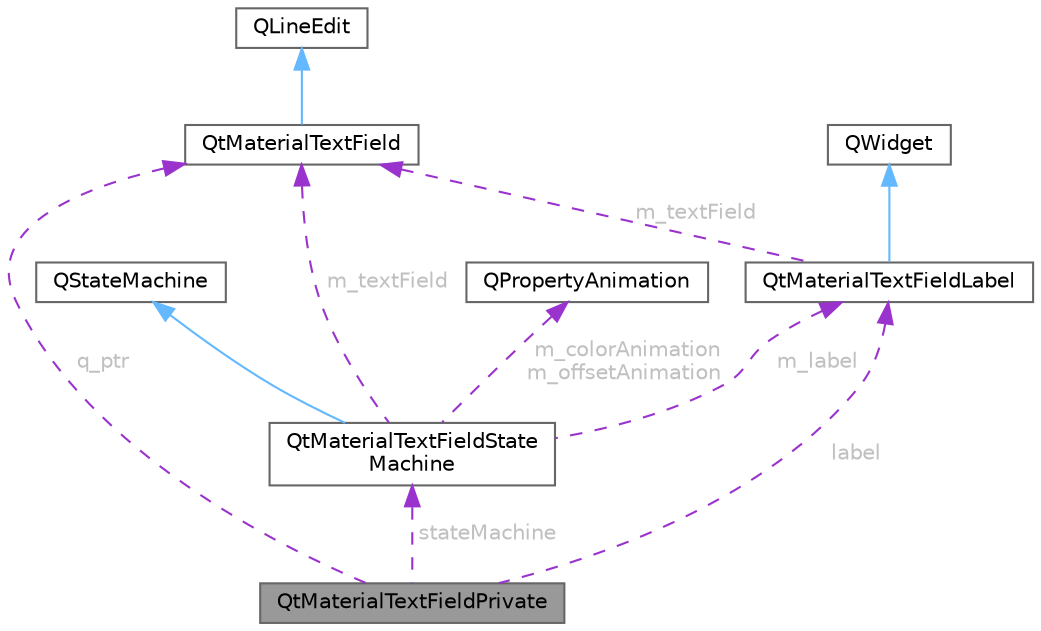 digraph "QtMaterialTextFieldPrivate"
{
 // LATEX_PDF_SIZE
  bgcolor="transparent";
  edge [fontname=Helvetica,fontsize=10,labelfontname=Helvetica,labelfontsize=10];
  node [fontname=Helvetica,fontsize=10,shape=box,height=0.2,width=0.4];
  Node1 [id="Node000001",label="QtMaterialTextFieldPrivate",height=0.2,width=0.4,color="gray40", fillcolor="grey60", style="filled", fontcolor="black",tooltip="QtMaterialTextField 的私有实现类，管理状态机和属性"];
  Node2 -> Node1 [id="edge1_Node000001_Node000002",dir="back",color="darkorchid3",style="dashed",tooltip=" ",label=" q_ptr",fontcolor="grey" ];
  Node2 [id="Node000002",label="QtMaterialTextField",height=0.2,width=0.4,color="gray40", fillcolor="white", style="filled",URL="$class_qt_material_text_field.html",tooltip="文本输入框类，继承自 QLineEdit，支持 Material Design 风格"];
  Node3 -> Node2 [id="edge2_Node000002_Node000003",dir="back",color="steelblue1",style="solid",tooltip=" "];
  Node3 [id="Node000003",label="QLineEdit",height=0.2,width=0.4,color="gray40", fillcolor="white", style="filled",tooltip=" "];
  Node4 -> Node1 [id="edge3_Node000001_Node000004",dir="back",color="darkorchid3",style="dashed",tooltip=" ",label=" stateMachine",fontcolor="grey" ];
  Node4 [id="Node000004",label="QtMaterialTextFieldState\lMachine",height=0.2,width=0.4,color="gray40", fillcolor="white", style="filled",URL="$class_qt_material_text_field_state_machine.html",tooltip="文本输入框状态机类，管理正常和聚焦状态"];
  Node5 -> Node4 [id="edge4_Node000004_Node000005",dir="back",color="steelblue1",style="solid",tooltip=" "];
  Node5 [id="Node000005",label="QStateMachine",height=0.2,width=0.4,color="gray40", fillcolor="white", style="filled",tooltip=" "];
  Node2 -> Node4 [id="edge5_Node000004_Node000002",dir="back",color="darkorchid3",style="dashed",tooltip=" ",label=" m_textField",fontcolor="grey" ];
  Node6 -> Node4 [id="edge6_Node000004_Node000006",dir="back",color="darkorchid3",style="dashed",tooltip=" ",label=" m_label",fontcolor="grey" ];
  Node6 [id="Node000006",label="QtMaterialTextFieldLabel",height=0.2,width=0.4,color="gray40", fillcolor="white", style="filled",URL="$class_qt_material_text_field_label.html",tooltip="文本输入框标签类，管理浮动标签"];
  Node7 -> Node6 [id="edge7_Node000006_Node000007",dir="back",color="steelblue1",style="solid",tooltip=" "];
  Node7 [id="Node000007",label="QWidget",height=0.2,width=0.4,color="gray40", fillcolor="white", style="filled",tooltip=" "];
  Node2 -> Node6 [id="edge8_Node000006_Node000002",dir="back",color="darkorchid3",style="dashed",tooltip=" ",label=" m_textField",fontcolor="grey" ];
  Node8 -> Node4 [id="edge9_Node000004_Node000008",dir="back",color="darkorchid3",style="dashed",tooltip=" ",label=" m_colorAnimation\nm_offsetAnimation",fontcolor="grey" ];
  Node8 [id="Node000008",label="QPropertyAnimation",height=0.2,width=0.4,color="gray40", fillcolor="white", style="filled",URL="$class_q_property_animation.html",tooltip="Qt 属性动画类，用于窗口缩放动画"];
  Node6 -> Node1 [id="edge10_Node000001_Node000006",dir="back",color="darkorchid3",style="dashed",tooltip=" ",label=" label",fontcolor="grey" ];
}

